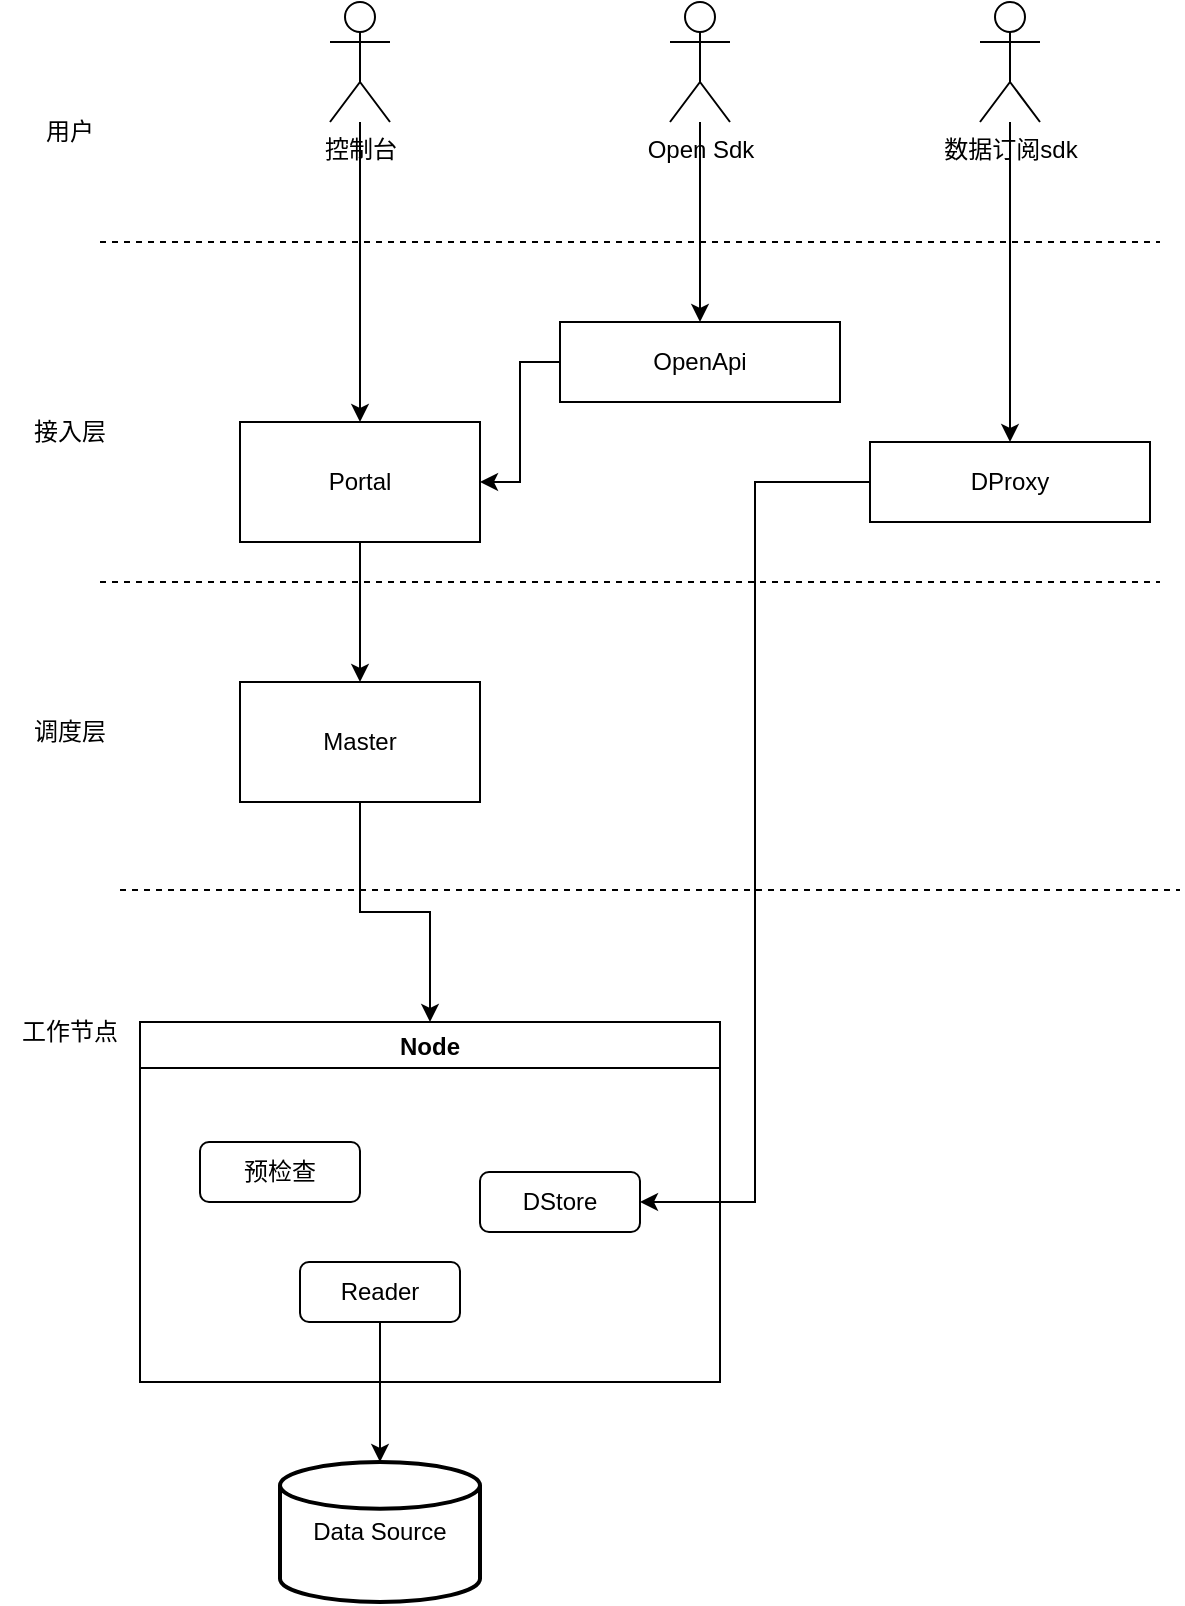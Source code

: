 <mxfile version="14.4.7" type="github">
  <diagram id="LrhNRJhGLsuiSvbLeXJM" name="Page-1">
    <mxGraphModel dx="1426" dy="769" grid="1" gridSize="10" guides="1" tooltips="1" connect="1" arrows="1" fold="1" page="1" pageScale="1" pageWidth="2000" pageHeight="2000" math="0" shadow="0">
      <root>
        <mxCell id="0" />
        <mxCell id="1" parent="0" />
        <mxCell id="5LjGhmarWJCnvKHFiit6-1" value="" style="endArrow=none;dashed=1;html=1;" edge="1" parent="1">
          <mxGeometry width="50" height="50" relative="1" as="geometry">
            <mxPoint x="110" y="260" as="sourcePoint" />
            <mxPoint x="640" y="260" as="targetPoint" />
          </mxGeometry>
        </mxCell>
        <mxCell id="5LjGhmarWJCnvKHFiit6-2" value="" style="endArrow=none;dashed=1;html=1;" edge="1" parent="1">
          <mxGeometry width="50" height="50" relative="1" as="geometry">
            <mxPoint x="110" y="430" as="sourcePoint" />
            <mxPoint x="640" y="430" as="targetPoint" />
          </mxGeometry>
        </mxCell>
        <mxCell id="5LjGhmarWJCnvKHFiit6-34" style="edgeStyle=orthogonalEdgeStyle;rounded=0;orthogonalLoop=1;jettySize=auto;html=1;exitX=0.5;exitY=1;exitDx=0;exitDy=0;" edge="1" parent="1" source="5LjGhmarWJCnvKHFiit6-4" target="5LjGhmarWJCnvKHFiit6-32">
          <mxGeometry relative="1" as="geometry" />
        </mxCell>
        <mxCell id="5LjGhmarWJCnvKHFiit6-4" value="Portal" style="rounded=0;whiteSpace=wrap;html=1;" vertex="1" parent="1">
          <mxGeometry x="180" y="350" width="120" height="60" as="geometry" />
        </mxCell>
        <mxCell id="5LjGhmarWJCnvKHFiit6-14" style="edgeStyle=orthogonalEdgeStyle;rounded=0;orthogonalLoop=1;jettySize=auto;html=1;entryX=1;entryY=0.5;entryDx=0;entryDy=0;" edge="1" parent="1" source="5LjGhmarWJCnvKHFiit6-5" target="5LjGhmarWJCnvKHFiit6-4">
          <mxGeometry relative="1" as="geometry" />
        </mxCell>
        <mxCell id="5LjGhmarWJCnvKHFiit6-5" value="OpenApi" style="rounded=0;whiteSpace=wrap;html=1;" vertex="1" parent="1">
          <mxGeometry x="340" y="300" width="140" height="40" as="geometry" />
        </mxCell>
        <mxCell id="5LjGhmarWJCnvKHFiit6-8" value="" style="edgeStyle=orthogonalEdgeStyle;rounded=0;orthogonalLoop=1;jettySize=auto;html=1;" edge="1" parent="1" source="5LjGhmarWJCnvKHFiit6-7" target="5LjGhmarWJCnvKHFiit6-5">
          <mxGeometry relative="1" as="geometry" />
        </mxCell>
        <mxCell id="5LjGhmarWJCnvKHFiit6-7" value="Open Sdk" style="shape=umlActor;verticalLabelPosition=bottom;verticalAlign=top;html=1;outlineConnect=0;" vertex="1" parent="1">
          <mxGeometry x="395" y="140" width="30" height="60" as="geometry" />
        </mxCell>
        <mxCell id="5LjGhmarWJCnvKHFiit6-10" style="edgeStyle=orthogonalEdgeStyle;rounded=0;orthogonalLoop=1;jettySize=auto;html=1;" edge="1" parent="1" source="5LjGhmarWJCnvKHFiit6-9" target="5LjGhmarWJCnvKHFiit6-4">
          <mxGeometry relative="1" as="geometry" />
        </mxCell>
        <mxCell id="5LjGhmarWJCnvKHFiit6-9" value="控制台" style="shape=umlActor;verticalLabelPosition=bottom;verticalAlign=top;html=1;outlineConnect=0;" vertex="1" parent="1">
          <mxGeometry x="225" y="140" width="30" height="60" as="geometry" />
        </mxCell>
        <mxCell id="5LjGhmarWJCnvKHFiit6-15" value="用户" style="text;html=1;strokeColor=none;fillColor=none;align=center;verticalAlign=middle;whiteSpace=wrap;rounded=0;" vertex="1" parent="1">
          <mxGeometry x="60" y="180" width="70" height="50" as="geometry" />
        </mxCell>
        <mxCell id="5LjGhmarWJCnvKHFiit6-16" value="接入层" style="text;html=1;strokeColor=none;fillColor=none;align=center;verticalAlign=middle;whiteSpace=wrap;rounded=0;" vertex="1" parent="1">
          <mxGeometry x="60" y="330" width="70" height="50" as="geometry" />
        </mxCell>
        <mxCell id="5LjGhmarWJCnvKHFiit6-17" value="" style="endArrow=none;dashed=1;html=1;" edge="1" parent="1">
          <mxGeometry width="50" height="50" relative="1" as="geometry">
            <mxPoint x="120" y="584" as="sourcePoint" />
            <mxPoint x="650" y="584" as="targetPoint" />
          </mxGeometry>
        </mxCell>
        <mxCell id="5LjGhmarWJCnvKHFiit6-23" value="调度层" style="text;html=1;strokeColor=none;fillColor=none;align=center;verticalAlign=middle;whiteSpace=wrap;rounded=0;" vertex="1" parent="1">
          <mxGeometry x="60" y="480" width="70" height="50" as="geometry" />
        </mxCell>
        <mxCell id="5LjGhmarWJCnvKHFiit6-25" value="工作节点" style="text;html=1;strokeColor=none;fillColor=none;align=center;verticalAlign=middle;whiteSpace=wrap;rounded=0;" vertex="1" parent="1">
          <mxGeometry x="60" y="630" width="70" height="50" as="geometry" />
        </mxCell>
        <mxCell id="5LjGhmarWJCnvKHFiit6-30" style="edgeStyle=orthogonalEdgeStyle;rounded=0;orthogonalLoop=1;jettySize=auto;html=1;entryX=0.5;entryY=0;entryDx=0;entryDy=0;" edge="1" parent="1" source="5LjGhmarWJCnvKHFiit6-27" target="5LjGhmarWJCnvKHFiit6-29">
          <mxGeometry relative="1" as="geometry" />
        </mxCell>
        <mxCell id="5LjGhmarWJCnvKHFiit6-27" value="数据订阅sdk" style="shape=umlActor;verticalLabelPosition=bottom;verticalAlign=top;html=1;outlineConnect=0;" vertex="1" parent="1">
          <mxGeometry x="550" y="140" width="30" height="60" as="geometry" />
        </mxCell>
        <mxCell id="5LjGhmarWJCnvKHFiit6-43" style="edgeStyle=orthogonalEdgeStyle;rounded=0;orthogonalLoop=1;jettySize=auto;html=1;entryX=1;entryY=0.5;entryDx=0;entryDy=0;" edge="1" parent="1" source="5LjGhmarWJCnvKHFiit6-29" target="5LjGhmarWJCnvKHFiit6-42">
          <mxGeometry relative="1" as="geometry" />
        </mxCell>
        <mxCell id="5LjGhmarWJCnvKHFiit6-29" value="DProxy" style="rounded=0;whiteSpace=wrap;html=1;" vertex="1" parent="1">
          <mxGeometry x="495" y="360" width="140" height="40" as="geometry" />
        </mxCell>
        <mxCell id="5LjGhmarWJCnvKHFiit6-35" style="edgeStyle=orthogonalEdgeStyle;rounded=0;orthogonalLoop=1;jettySize=auto;html=1;exitX=0.5;exitY=1;exitDx=0;exitDy=0;entryX=0.5;entryY=0;entryDx=0;entryDy=0;" edge="1" parent="1" source="5LjGhmarWJCnvKHFiit6-32" target="5LjGhmarWJCnvKHFiit6-36">
          <mxGeometry relative="1" as="geometry">
            <mxPoint x="277.5" y="640" as="targetPoint" />
          </mxGeometry>
        </mxCell>
        <mxCell id="5LjGhmarWJCnvKHFiit6-32" value="Master" style="rounded=0;whiteSpace=wrap;html=1;" vertex="1" parent="1">
          <mxGeometry x="180" y="480" width="120" height="60" as="geometry" />
        </mxCell>
        <mxCell id="5LjGhmarWJCnvKHFiit6-36" value="Node" style="swimlane;" vertex="1" parent="1">
          <mxGeometry x="130" y="650" width="290" height="180" as="geometry" />
        </mxCell>
        <mxCell id="5LjGhmarWJCnvKHFiit6-37" value="预检查" style="rounded=1;whiteSpace=wrap;html=1;" vertex="1" parent="5LjGhmarWJCnvKHFiit6-36">
          <mxGeometry x="30" y="60" width="80" height="30" as="geometry" />
        </mxCell>
        <mxCell id="5LjGhmarWJCnvKHFiit6-39" value="Reader" style="rounded=1;whiteSpace=wrap;html=1;" vertex="1" parent="5LjGhmarWJCnvKHFiit6-36">
          <mxGeometry x="80" y="120" width="80" height="30" as="geometry" />
        </mxCell>
        <mxCell id="5LjGhmarWJCnvKHFiit6-42" value="DStore" style="rounded=1;whiteSpace=wrap;html=1;" vertex="1" parent="5LjGhmarWJCnvKHFiit6-36">
          <mxGeometry x="170" y="75" width="80" height="30" as="geometry" />
        </mxCell>
        <mxCell id="5LjGhmarWJCnvKHFiit6-40" value="Data Source" style="strokeWidth=2;html=1;shape=mxgraph.flowchart.database;whiteSpace=wrap;" vertex="1" parent="1">
          <mxGeometry x="200" y="870" width="100" height="70" as="geometry" />
        </mxCell>
        <mxCell id="5LjGhmarWJCnvKHFiit6-41" style="edgeStyle=orthogonalEdgeStyle;rounded=0;orthogonalLoop=1;jettySize=auto;html=1;" edge="1" parent="1" source="5LjGhmarWJCnvKHFiit6-39" target="5LjGhmarWJCnvKHFiit6-40">
          <mxGeometry relative="1" as="geometry" />
        </mxCell>
      </root>
    </mxGraphModel>
  </diagram>
</mxfile>
